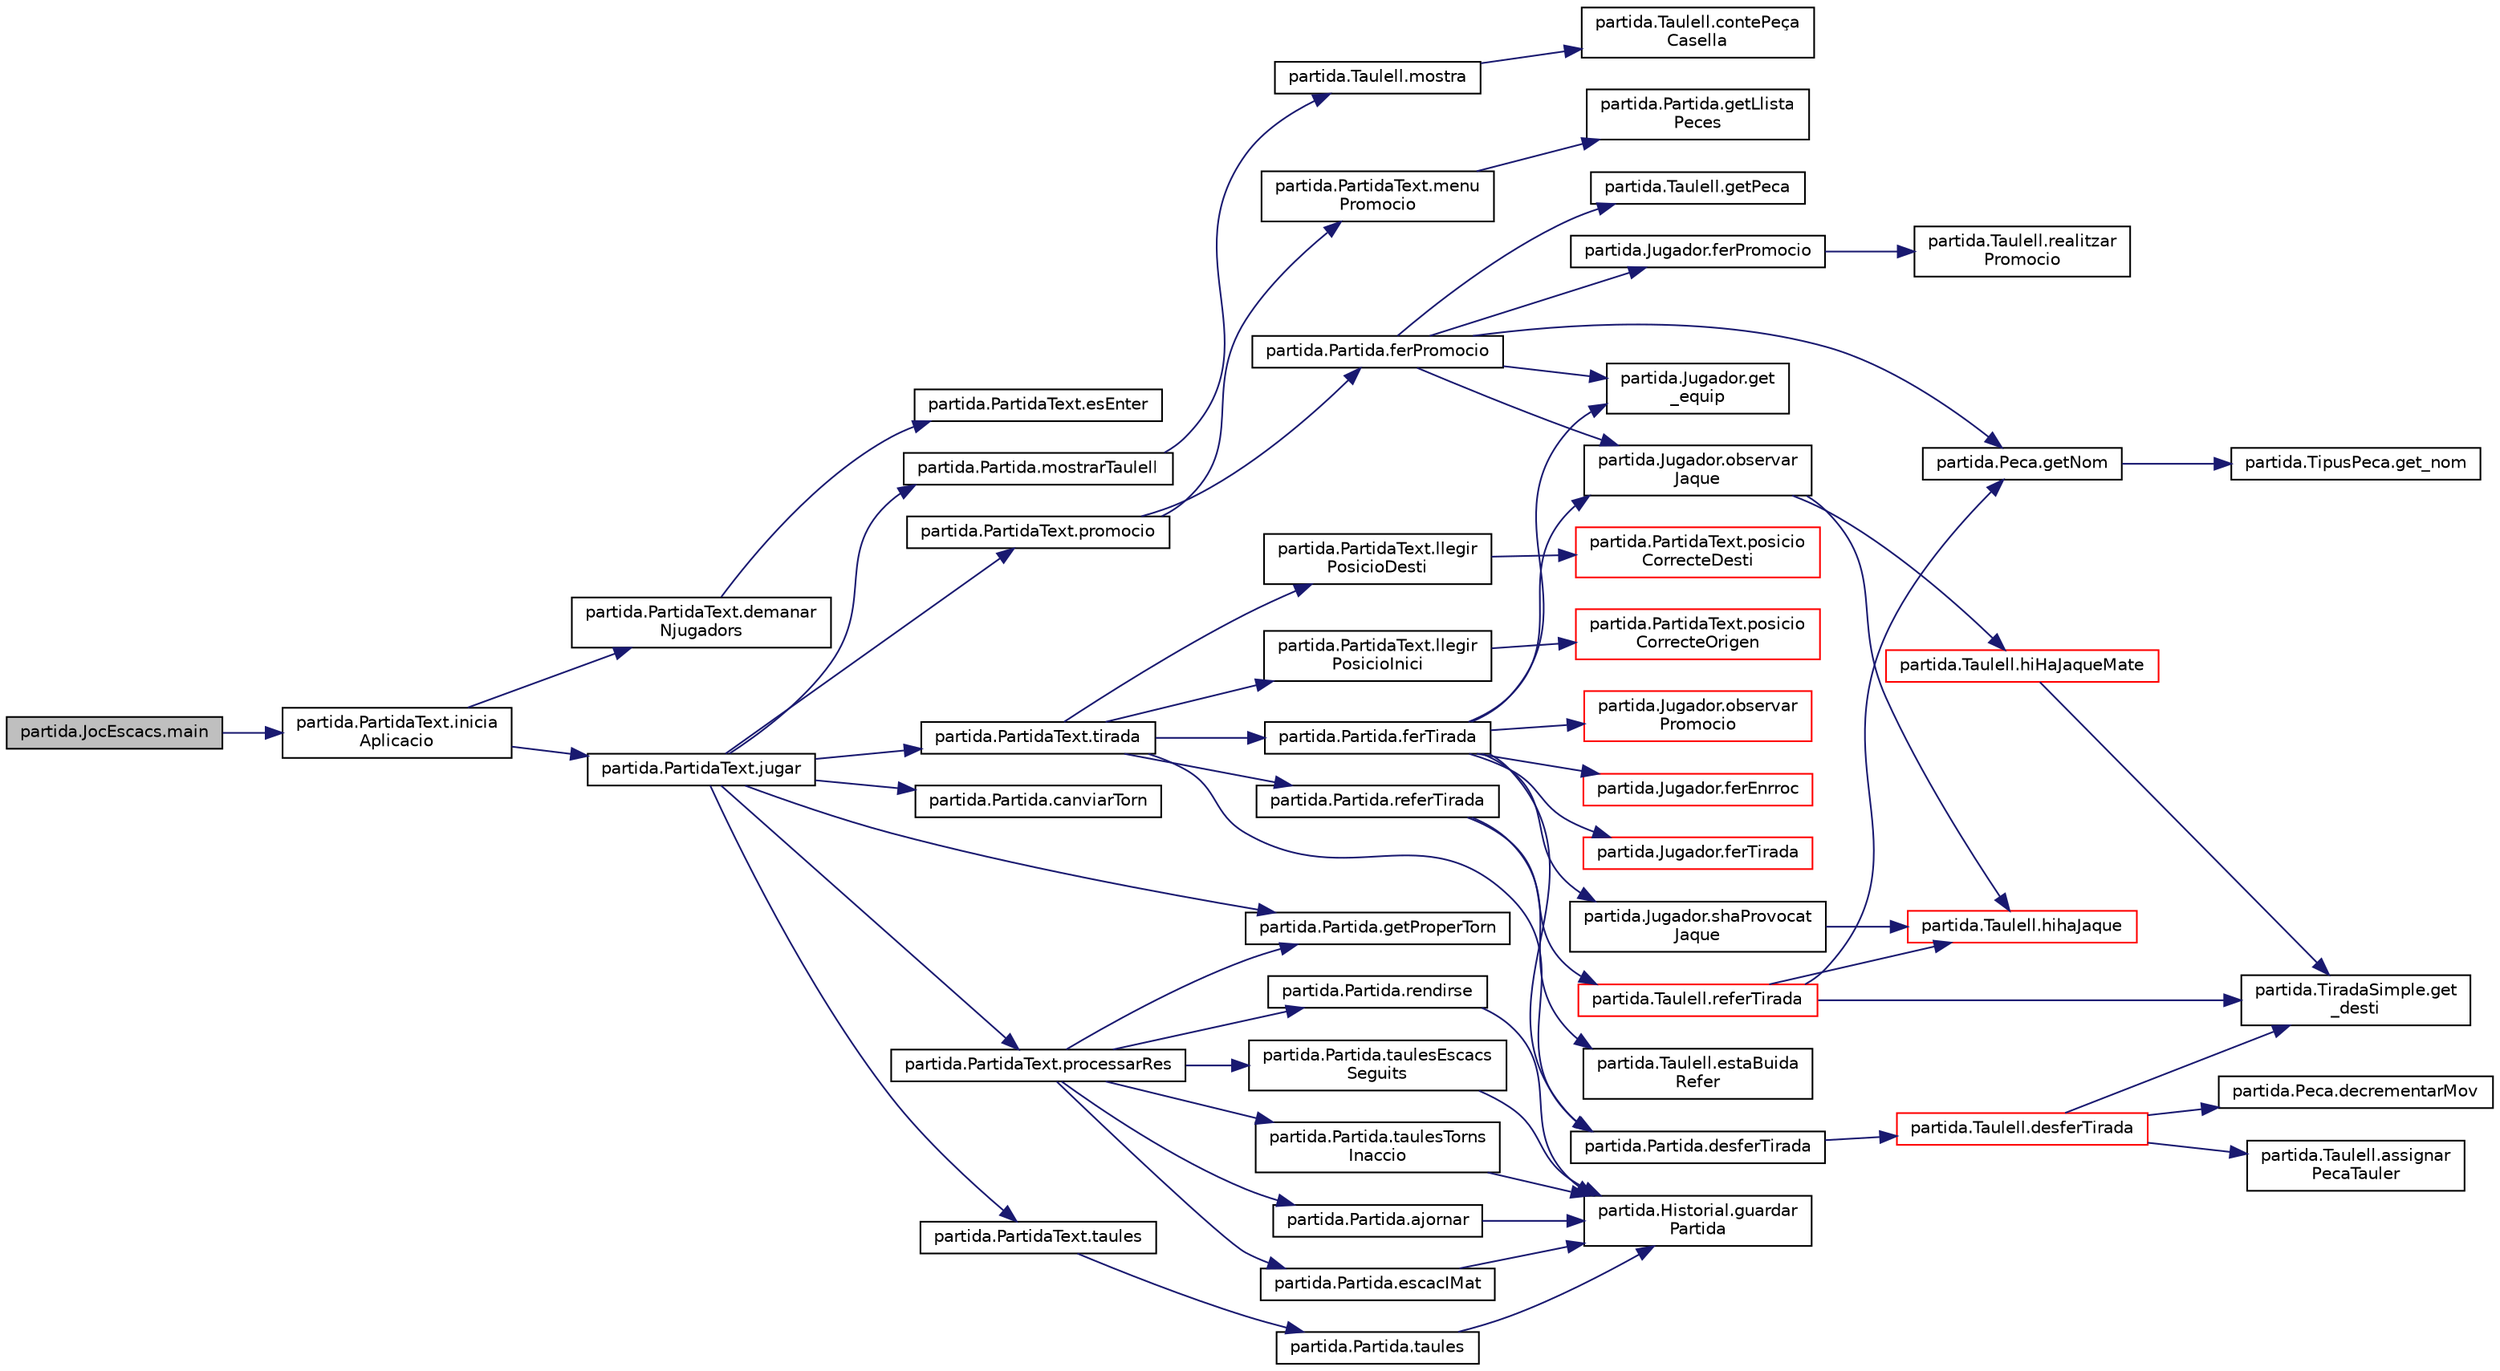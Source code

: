 digraph "partida.JocEscacs.main"
{
 // LATEX_PDF_SIZE
  edge [fontname="Helvetica",fontsize="10",labelfontname="Helvetica",labelfontsize="10"];
  node [fontname="Helvetica",fontsize="10",shape=record];
  rankdir="LR";
  Node1 [label="partida.JocEscacs.main",height=0.2,width=0.4,color="black", fillcolor="grey75", style="filled", fontcolor="black",tooltip=" "];
  Node1 -> Node2 [color="midnightblue",fontsize="10",style="solid",fontname="Helvetica"];
  Node2 [label="partida.PartidaText.inicia\lAplicacio",height=0.2,width=0.4,color="black", fillcolor="white", style="filled",URL="$classpartida_1_1_partida_text.html#a02c8b096e88ca947f3956566b3fd4145",tooltip="Inicia el joc."];
  Node2 -> Node3 [color="midnightblue",fontsize="10",style="solid",fontname="Helvetica"];
  Node3 [label="partida.PartidaText.demanar\lNjugadors",height=0.2,width=0.4,color="black", fillcolor="white", style="filled",URL="$classpartida_1_1_partida_text.html#a76de348bed138fc03b9dbe1378c2199e",tooltip="Crea un ombre de jugadors."];
  Node3 -> Node4 [color="midnightblue",fontsize="10",style="solid",fontname="Helvetica"];
  Node4 [label="partida.PartidaText.esEnter",height=0.2,width=0.4,color="black", fillcolor="white", style="filled",URL="$classpartida_1_1_partida_text.html#a12ed85c23fb61a3ec26464c52bb93798",tooltip=" "];
  Node2 -> Node5 [color="midnightblue",fontsize="10",style="solid",fontname="Helvetica"];
  Node5 [label="partida.PartidaText.jugar",height=0.2,width=0.4,color="black", fillcolor="white", style="filled",URL="$classpartida_1_1_partida_text.html#a879caed244bc5c974313cd31faa75c6d",tooltip="Gestiona la partida."];
  Node5 -> Node6 [color="midnightblue",fontsize="10",style="solid",fontname="Helvetica"];
  Node6 [label="partida.Partida.canviarTorn",height=0.2,width=0.4,color="black", fillcolor="white", style="filled",URL="$classpartida_1_1_partida.html#ac108efb5ae0738ca71b8638267cd137e",tooltip="Canvia de torn."];
  Node5 -> Node7 [color="midnightblue",fontsize="10",style="solid",fontname="Helvetica"];
  Node7 [label="partida.Partida.getProperTorn",height=0.2,width=0.4,color="black", fillcolor="white", style="filled",URL="$classpartida_1_1_partida.html#a09df5b78e01c3687f8ee7c2d05c8f0a7",tooltip="Torn del proper jugador, BLANQUES o NEGRES."];
  Node5 -> Node8 [color="midnightblue",fontsize="10",style="solid",fontname="Helvetica"];
  Node8 [label="partida.Partida.mostrarTaulell",height=0.2,width=0.4,color="black", fillcolor="white", style="filled",URL="$classpartida_1_1_partida.html#acbebeb95c3d830d2ceb7f59416323b16",tooltip="Acció de mostrar el taulell."];
  Node8 -> Node9 [color="midnightblue",fontsize="10",style="solid",fontname="Helvetica"];
  Node9 [label="partida.Taulell.mostra",height=0.2,width=0.4,color="black", fillcolor="white", style="filled",URL="$classpartida_1_1_taulell.html#a48826b0831de243dac33ec043d009cb2",tooltip="mostra el taulell amb les seves peces"];
  Node9 -> Node10 [color="midnightblue",fontsize="10",style="solid",fontname="Helvetica"];
  Node10 [label="partida.Taulell.contePeça\lCasella",height=0.2,width=0.4,color="black", fillcolor="white", style="filled",URL="$classpartida_1_1_taulell.html#a92e92d8c4846fda13d15a0393019faaf",tooltip="Comprova si a la posicio entrada hi ha un peça al taulell."];
  Node5 -> Node11 [color="midnightblue",fontsize="10",style="solid",fontname="Helvetica"];
  Node11 [label="partida.PartidaText.processarRes",height=0.2,width=0.4,color="black", fillcolor="white", style="filled",URL="$classpartida_1_1_partida_text.html#a12713c55bfb589e4bb9cfd35653677b6",tooltip="Processa un resultat d'una tirada."];
  Node11 -> Node12 [color="midnightblue",fontsize="10",style="solid",fontname="Helvetica"];
  Node12 [label="partida.Partida.ajornar",height=0.2,width=0.4,color="black", fillcolor="white", style="filled",URL="$classpartida_1_1_partida.html#a23c1af22e4f7d02004d2e68809728666",tooltip="Acció d'ajornar la partida."];
  Node12 -> Node13 [color="midnightblue",fontsize="10",style="solid",fontname="Helvetica"];
  Node13 [label="partida.Historial.guardar\lPartida",height=0.2,width=0.4,color="black", fillcolor="white", style="filled",URL="$classpartida_1_1_historial.html#a3c33d507e2b7939e293d2e31ca69b6ed",tooltip="Partida guardad en un Fitxer i el valor del Resultat."];
  Node11 -> Node14 [color="midnightblue",fontsize="10",style="solid",fontname="Helvetica"];
  Node14 [label="partida.Partida.escacIMat",height=0.2,width=0.4,color="black", fillcolor="white", style="filled",URL="$classpartida_1_1_partida.html#ac3b4f9a977f152e41acaaaa4eb92d626",tooltip="Acció de guanyar la partida."];
  Node14 -> Node13 [color="midnightblue",fontsize="10",style="solid",fontname="Helvetica"];
  Node11 -> Node7 [color="midnightblue",fontsize="10",style="solid",fontname="Helvetica"];
  Node11 -> Node15 [color="midnightblue",fontsize="10",style="solid",fontname="Helvetica"];
  Node15 [label="partida.Partida.rendirse",height=0.2,width=0.4,color="black", fillcolor="white", style="filled",URL="$classpartida_1_1_partida.html#ab55cd7eec6506a4b68e2e4382e17f96f",tooltip="Acció de perdre la partida, cada jugador ho pot decidir en el seu torn."];
  Node15 -> Node13 [color="midnightblue",fontsize="10",style="solid",fontname="Helvetica"];
  Node11 -> Node16 [color="midnightblue",fontsize="10",style="solid",fontname="Helvetica"];
  Node16 [label="partida.Partida.taulesEscacs\lSeguits",height=0.2,width=0.4,color="black", fillcolor="white", style="filled",URL="$classpartida_1_1_partida.html#a212ecf36067cf2dfb2682f4e37185b8f",tooltip="Acció de empatar la partida, han passat una quantitat de torns amb escacs seguits."];
  Node16 -> Node13 [color="midnightblue",fontsize="10",style="solid",fontname="Helvetica"];
  Node11 -> Node17 [color="midnightblue",fontsize="10",style="solid",fontname="Helvetica"];
  Node17 [label="partida.Partida.taulesTorns\lInaccio",height=0.2,width=0.4,color="black", fillcolor="white", style="filled",URL="$classpartida_1_1_partida.html#a407b9505ea10023fb8c17e02c5f560ad",tooltip="Acció de empatar la partida, han passat una quantitat de torns sense que es mati cap peça."];
  Node17 -> Node13 [color="midnightblue",fontsize="10",style="solid",fontname="Helvetica"];
  Node5 -> Node18 [color="midnightblue",fontsize="10",style="solid",fontname="Helvetica"];
  Node18 [label="partida.PartidaText.promocio",height=0.2,width=0.4,color="black", fillcolor="white", style="filled",URL="$classpartida_1_1_partida_text.html#a12815e3ba7061f1a1958d37317825f09",tooltip="Gestiona una promocio."];
  Node18 -> Node19 [color="midnightblue",fontsize="10",style="solid",fontname="Helvetica"];
  Node19 [label="partida.Partida.ferPromocio",height=0.2,width=0.4,color="black", fillcolor="white", style="filled",URL="$classpartida_1_1_partida.html#a374be9645a67d840cd0e6743f20aa8b6",tooltip="Acció de promocionar una peça."];
  Node19 -> Node20 [color="midnightblue",fontsize="10",style="solid",fontname="Helvetica"];
  Node20 [label="partida.Jugador.ferPromocio",height=0.2,width=0.4,color="black", fillcolor="white", style="filled",URL="$classpartida_1_1_jugador.html#aa63b59ff8e6bb4b33bd0c0ee7dadb0a0",tooltip="canvia la peça que hi ha a la posicio pos per la peça pec"];
  Node20 -> Node21 [color="midnightblue",fontsize="10",style="solid",fontname="Helvetica"];
  Node21 [label="partida.Taulell.realitzar\lPromocio",height=0.2,width=0.4,color="black", fillcolor="white", style="filled",URL="$classpartida_1_1_taulell.html#a84b5921cba85b75d27521543cdf2179d",tooltip="canvia la peça que hi ha a la posicio pos per la peça pec"];
  Node19 -> Node22 [color="midnightblue",fontsize="10",style="solid",fontname="Helvetica"];
  Node22 [label="partida.Jugador.get\l_equip",height=0.2,width=0.4,color="black", fillcolor="white", style="filled",URL="$classpartida_1_1_jugador.html#aee630e1643bcb1e8ff96422401b3b2f2",tooltip="Equip."];
  Node19 -> Node23 [color="midnightblue",fontsize="10",style="solid",fontname="Helvetica"];
  Node23 [label="partida.Peca.getNom",height=0.2,width=0.4,color="black", fillcolor="white", style="filled",URL="$classpartida_1_1_peca.html#a4961f25a80f488fd2c5c97ff15ceddeb",tooltip="Nom de la Peça."];
  Node23 -> Node24 [color="midnightblue",fontsize="10",style="solid",fontname="Helvetica"];
  Node24 [label="partida.TipusPeca.get_nom",height=0.2,width=0.4,color="black", fillcolor="white", style="filled",URL="$classpartida_1_1_tipus_peca.html#a4d5a3d6a5f26c4167a4a7e2b4a9f0015",tooltip="Nom del tipus de Peça."];
  Node19 -> Node25 [color="midnightblue",fontsize="10",style="solid",fontname="Helvetica"];
  Node25 [label="partida.Taulell.getPeca",height=0.2,width=0.4,color="black", fillcolor="white", style="filled",URL="$classpartida_1_1_taulell.html#a4b161ff5085972632d42fd39a6404af9",tooltip="retorna la peça que hi ha a la posicio p"];
  Node19 -> Node26 [color="midnightblue",fontsize="10",style="solid",fontname="Helvetica"];
  Node26 [label="partida.Jugador.observar\lJaque",height=0.2,width=0.4,color="black", fillcolor="white", style="filled",URL="$classpartida_1_1_jugador.html#ac53fa68761b50599ea909693e303f659",tooltip="Comprova si hi ha un jaque i si hi ha escac i mat."];
  Node26 -> Node27 [color="midnightblue",fontsize="10",style="solid",fontname="Helvetica"];
  Node27 [label="partida.Taulell.hihaJaque",height=0.2,width=0.4,color="red", fillcolor="white", style="filled",URL="$classpartida_1_1_taulell.html#a242f8a083cf4e0811c89fe5d18f1f7d5",tooltip="Comprova si hi ha un jaque. Si hi ha jaque retorna la tirada que el fa."];
  Node26 -> Node47 [color="midnightblue",fontsize="10",style="solid",fontname="Helvetica"];
  Node47 [label="partida.Taulell.hiHaJaqueMate",height=0.2,width=0.4,color="red", fillcolor="white", style="filled",URL="$classpartida_1_1_taulell.html#a99a87caebeda6c8a7ed34599ca917987",tooltip="Comprova si hi ha un jaque mate. Si hi ha jaque mate retorna true."];
  Node47 -> Node44 [color="midnightblue",fontsize="10",style="solid",fontname="Helvetica"];
  Node44 [label="partida.TiradaSimple.get\l_desti",height=0.2,width=0.4,color="black", fillcolor="white", style="filled",URL="$classpartida_1_1_tirada_simple.html#aaa98451448fe6aca2bf914e36fead1e6",tooltip="Destí"];
  Node18 -> Node53 [color="midnightblue",fontsize="10",style="solid",fontname="Helvetica"];
  Node53 [label="partida.PartidaText.menu\lPromocio",height=0.2,width=0.4,color="black", fillcolor="white", style="filled",URL="$classpartida_1_1_partida_text.html#a8340b21f5d6b624d1c4d93588f6da2b3",tooltip=" "];
  Node53 -> Node54 [color="midnightblue",fontsize="10",style="solid",fontname="Helvetica"];
  Node54 [label="partida.Partida.getLlista\lPeces",height=0.2,width=0.4,color="black", fillcolor="white", style="filled",URL="$classpartida_1_1_partida.html#abe1a252702317d1bae6ae7d814528c67",tooltip="Obtenim la llista de peces de la Partida."];
  Node5 -> Node55 [color="midnightblue",fontsize="10",style="solid",fontname="Helvetica"];
  Node55 [label="partida.PartidaText.taules",height=0.2,width=0.4,color="black", fillcolor="white", style="filled",URL="$classpartida_1_1_partida_text.html#a49ac1a2ebeb7f125501a5ef2209c75ac",tooltip=" "];
  Node55 -> Node56 [color="midnightblue",fontsize="10",style="solid",fontname="Helvetica"];
  Node56 [label="partida.Partida.taules",height=0.2,width=0.4,color="black", fillcolor="white", style="filled",URL="$classpartida_1_1_partida.html#a2c9c0e775e9145e914a3e28b282a42e4",tooltip="Acció de empatar la partida, cada jugador ho pot decidir en el seu torn i l'altre hi ha d'estar d'aco..."];
  Node56 -> Node13 [color="midnightblue",fontsize="10",style="solid",fontname="Helvetica"];
  Node5 -> Node57 [color="midnightblue",fontsize="10",style="solid",fontname="Helvetica"];
  Node57 [label="partida.PartidaText.tirada",height=0.2,width=0.4,color="black", fillcolor="white", style="filled",URL="$classpartida_1_1_partida_text.html#acc995d318d946fd2b8e0f16366797ded",tooltip="Gestiona la tirada."];
  Node57 -> Node58 [color="midnightblue",fontsize="10",style="solid",fontname="Helvetica"];
  Node58 [label="partida.Partida.desferTirada",height=0.2,width=0.4,color="black", fillcolor="white", style="filled",URL="$classpartida_1_1_partida.html#a13f42a2dd7e8619b7d0fef296b587458",tooltip="Desfem l'última tirada."];
  Node58 -> Node59 [color="midnightblue",fontsize="10",style="solid",fontname="Helvetica"];
  Node59 [label="partida.Taulell.desferTirada",height=0.2,width=0.4,color="red", fillcolor="white", style="filled",URL="$classpartida_1_1_taulell.html#a48a9253f10ef386042de713c540c842d",tooltip="desfa la tirada que li entren"];
  Node59 -> Node60 [color="midnightblue",fontsize="10",style="solid",fontname="Helvetica"];
  Node60 [label="partida.Taulell.assignar\lPecaTauler",height=0.2,width=0.4,color="black", fillcolor="white", style="filled",URL="$classpartida_1_1_taulell.html#a70b3aa633072b83c3f1b6c778f8c6afc",tooltip="Assigna la peca al taulell a la posicio determinada."];
  Node59 -> Node61 [color="midnightblue",fontsize="10",style="solid",fontname="Helvetica"];
  Node61 [label="partida.Peca.decrementarMov",height=0.2,width=0.4,color="black", fillcolor="white", style="filled",URL="$classpartida_1_1_peca.html#a282bada04cb73037a8ca03d4af277967",tooltip="Incrementa el contador de moviments fet per aquesta peça."];
  Node59 -> Node44 [color="midnightblue",fontsize="10",style="solid",fontname="Helvetica"];
  Node57 -> Node68 [color="midnightblue",fontsize="10",style="solid",fontname="Helvetica"];
  Node68 [label="partida.Partida.ferTirada",height=0.2,width=0.4,color="black", fillcolor="white", style="filled",URL="$classpartida_1_1_partida.html#a7cf55f1cf2593fc89ce8f6bd26d14ad7",tooltip="Funció principal del programa: realitza una tirada un jugador."];
  Node68 -> Node58 [color="midnightblue",fontsize="10",style="solid",fontname="Helvetica"];
  Node68 -> Node69 [color="midnightblue",fontsize="10",style="solid",fontname="Helvetica"];
  Node69 [label="partida.Jugador.ferEnrroc",height=0.2,width=0.4,color="red", fillcolor="white", style="filled",URL="$classpartida_1_1_jugador.html#a3ce8b17ba5bda410c1242a56e595c7c9",tooltip="Fa totes les comprovacions per veure si l'enroc es valid o no i es realitza l'enroc si es valid."];
  Node68 -> Node79 [color="midnightblue",fontsize="10",style="solid",fontname="Helvetica"];
  Node79 [label="partida.Jugador.ferTirada",height=0.2,width=0.4,color="red", fillcolor="white", style="filled",URL="$classpartida_1_1_jugador.html#a6092f4063c6b8c6704000af4e48b93d1",tooltip="Fa totes les comprovacions per veure si la tirada entrada es valida o no i es realitza la tirada."];
  Node68 -> Node22 [color="midnightblue",fontsize="10",style="solid",fontname="Helvetica"];
  Node68 -> Node26 [color="midnightblue",fontsize="10",style="solid",fontname="Helvetica"];
  Node68 -> Node84 [color="midnightblue",fontsize="10",style="solid",fontname="Helvetica"];
  Node84 [label="partida.Jugador.observar\lPromocio",height=0.2,width=0.4,color="red", fillcolor="white", style="filled",URL="$classpartida_1_1_jugador.html#a5566d7c34b8eb340dbe861682cca3602",tooltip="Comprova si a la posicio entrada es pot fer una promocio."];
  Node68 -> Node86 [color="midnightblue",fontsize="10",style="solid",fontname="Helvetica"];
  Node86 [label="partida.Jugador.shaProvocat\lJaque",height=0.2,width=0.4,color="black", fillcolor="white", style="filled",URL="$classpartida_1_1_jugador.html#a3b49298c1b8d60f39b802422e8f998d8",tooltip="Comprova si hi ha un jaque."];
  Node86 -> Node27 [color="midnightblue",fontsize="10",style="solid",fontname="Helvetica"];
  Node57 -> Node87 [color="midnightblue",fontsize="10",style="solid",fontname="Helvetica"];
  Node87 [label="partida.PartidaText.llegir\lPosicioDesti",height=0.2,width=0.4,color="black", fillcolor="white", style="filled",URL="$classpartida_1_1_partida_text.html#abcb4c014d1fe80e93ed0b803dadcf301",tooltip="Llegeix la posició destí que demana l'usuari i la processa."];
  Node87 -> Node88 [color="midnightblue",fontsize="10",style="solid",fontname="Helvetica"];
  Node88 [label="partida.PartidaText.posicio\lCorrecteDesti",height=0.2,width=0.4,color="red", fillcolor="white", style="filled",URL="$classpartida_1_1_partida_text.html#afa934916041dfb52ff98d12a69dc9b49",tooltip="Calcula si es correcte la posició destí que ha seleccionat l'usuari."];
  Node57 -> Node92 [color="midnightblue",fontsize="10",style="solid",fontname="Helvetica"];
  Node92 [label="partida.PartidaText.llegir\lPosicioInici",height=0.2,width=0.4,color="black", fillcolor="white", style="filled",URL="$classpartida_1_1_partida_text.html#a9a8d898034dc8795d70b36fa11366ef1",tooltip="Llegeix la posició inicial que demana l'usuari i la processa."];
  Node92 -> Node93 [color="midnightblue",fontsize="10",style="solid",fontname="Helvetica"];
  Node93 [label="partida.PartidaText.posicio\lCorrecteOrigen",height=0.2,width=0.4,color="red", fillcolor="white", style="filled",URL="$classpartida_1_1_partida_text.html#a8753b7fa27818b9ff1bc5368c1893aac",tooltip="Calcula si es correcte la posició d'origen que ha seleccionat l'usuari."];
  Node57 -> Node96 [color="midnightblue",fontsize="10",style="solid",fontname="Helvetica"];
  Node96 [label="partida.Partida.referTirada",height=0.2,width=0.4,color="black", fillcolor="white", style="filled",URL="$classpartida_1_1_partida.html#aaf696f10a85b6371e29cd8ebad55afec",tooltip="Refem l'última tirada."];
  Node96 -> Node97 [color="midnightblue",fontsize="10",style="solid",fontname="Helvetica"];
  Node97 [label="partida.Taulell.estaBuida\lRefer",height=0.2,width=0.4,color="black", fillcolor="white", style="filled",URL="$classpartida_1_1_taulell.html#ad829d49fc3d544d94144f6ad4e8e700b",tooltip="boolea que et diu si el _tiradesRefer esta buit o no"];
  Node96 -> Node98 [color="midnightblue",fontsize="10",style="solid",fontname="Helvetica"];
  Node98 [label="partida.Taulell.referTirada",height=0.2,width=0.4,color="red", fillcolor="white", style="filled",URL="$classpartida_1_1_taulell.html#a2adc26a7b1a5c1270710251eef03e356",tooltip="refem l'ultima jugada desfeta i guardem el resultat"];
  Node98 -> Node44 [color="midnightblue",fontsize="10",style="solid",fontname="Helvetica"];
  Node98 -> Node23 [color="midnightblue",fontsize="10",style="solid",fontname="Helvetica"];
  Node98 -> Node27 [color="midnightblue",fontsize="10",style="solid",fontname="Helvetica"];
}

